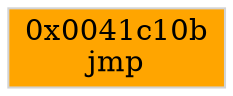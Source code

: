 strict digraph G {
	graph [bgcolor=transparent,
		name=G
	];
	node [color=lightsteelblue,
		fillcolor=lightsteelblue,
		shape=rectangle,
		style=filled
	];
	"0x0041c10b"	[color=lightgrey,
		fillcolor=orange,
		label="0x0041c10b
jmp"];
}
